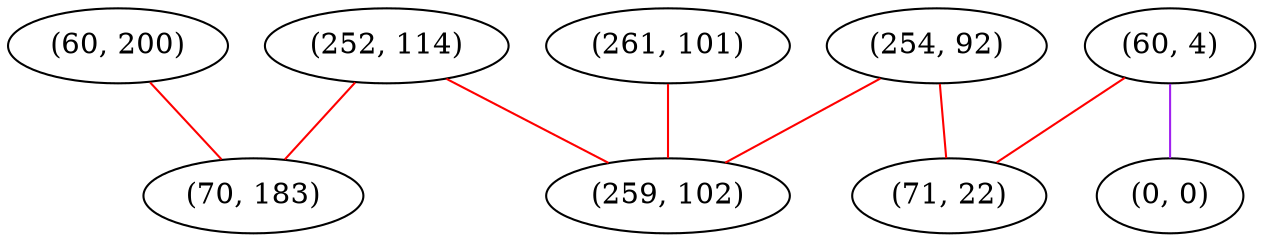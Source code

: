 graph "" {
"(252, 114)";
"(60, 4)";
"(261, 101)";
"(60, 200)";
"(254, 92)";
"(0, 0)";
"(70, 183)";
"(259, 102)";
"(71, 22)";
"(252, 114)" -- "(70, 183)"  [color=red, key=0, weight=1];
"(252, 114)" -- "(259, 102)"  [color=red, key=0, weight=1];
"(60, 4)" -- "(71, 22)"  [color=red, key=0, weight=1];
"(60, 4)" -- "(0, 0)"  [color=purple, key=0, weight=4];
"(261, 101)" -- "(259, 102)"  [color=red, key=0, weight=1];
"(60, 200)" -- "(70, 183)"  [color=red, key=0, weight=1];
"(254, 92)" -- "(71, 22)"  [color=red, key=0, weight=1];
"(254, 92)" -- "(259, 102)"  [color=red, key=0, weight=1];
}
